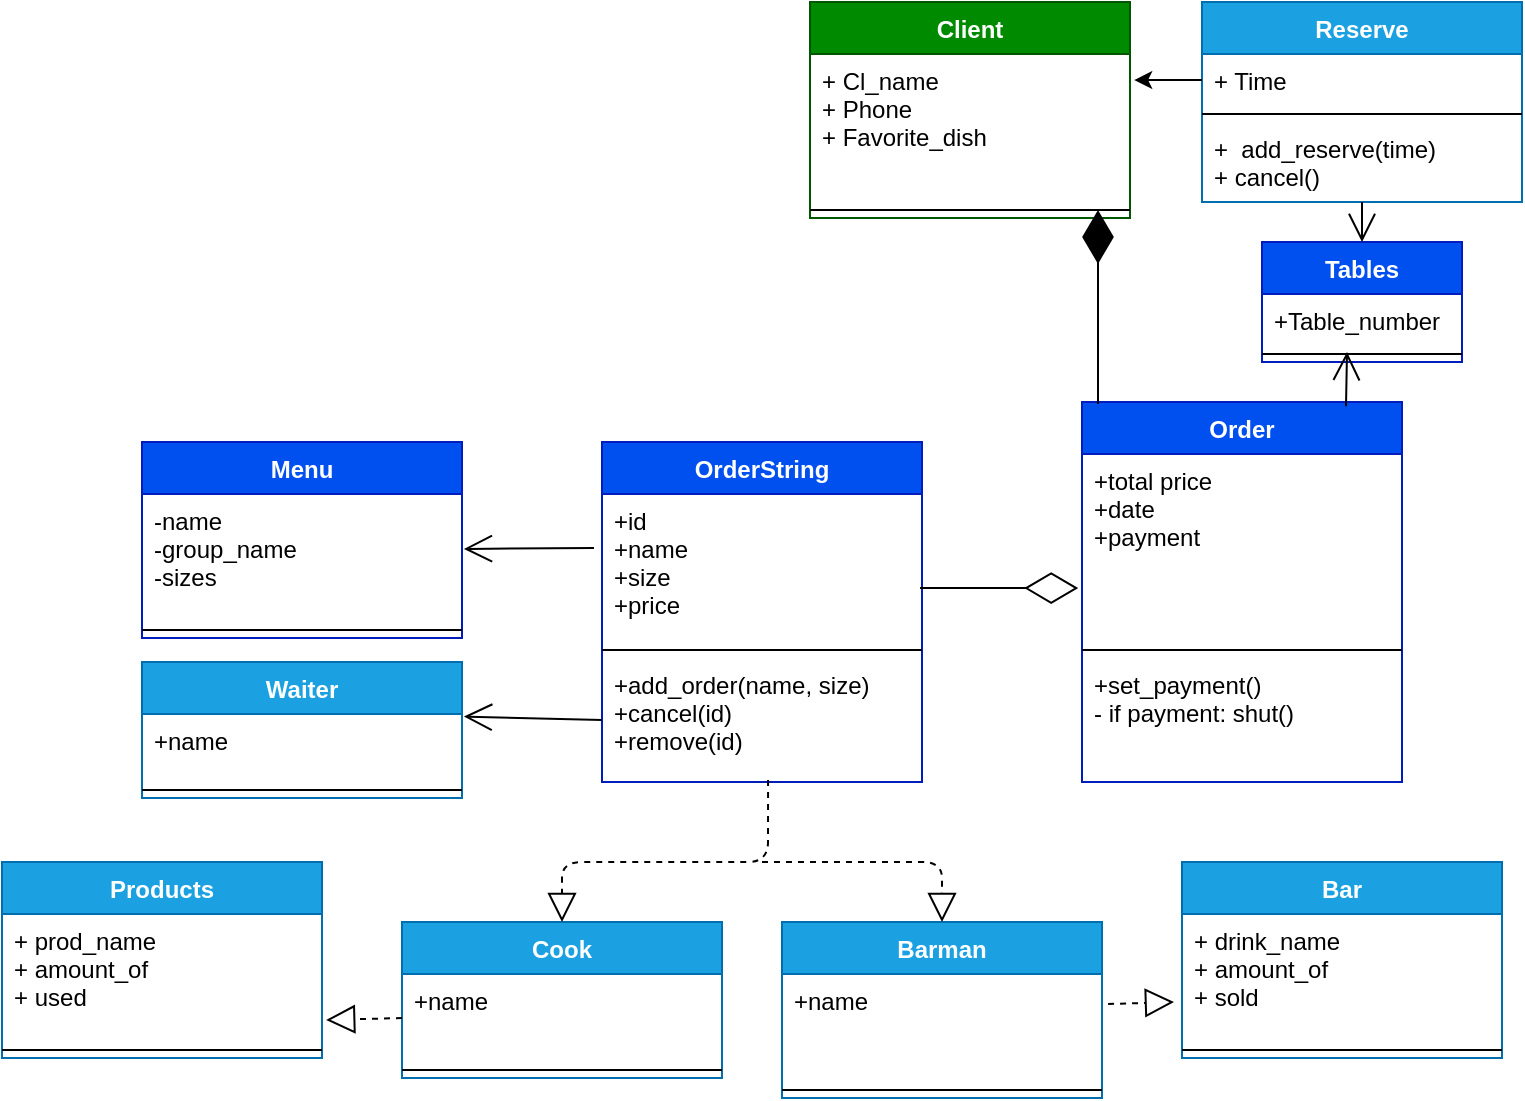 <mxfile version="14.7.4" type="embed"><diagram id="23iRSUPoRavnBvh4doch" name="Page-1"><mxGraphModel dx="1176" dy="505" grid="1" gridSize="10" guides="1" tooltips="1" connect="1" arrows="1" fold="1" page="1" pageScale="1" pageWidth="827" pageHeight="1169" math="0" shadow="0"><root><mxCell id="0"/><mxCell id="1" parent="0"/><mxCell id="11" value="Menu" style="swimlane;fontStyle=1;align=center;verticalAlign=top;childLayout=stackLayout;horizontal=1;startSize=26;horizontalStack=0;resizeParent=1;resizeParentMax=0;resizeLast=0;collapsible=1;marginBottom=0;fillColor=#0050ef;strokeColor=#001DBC;fontColor=#ffffff;" vertex="1" parent="1"><mxGeometry x="80" y="460" width="160" height="98" as="geometry"/></mxCell><mxCell id="12" value="-name&#10;-group_name&#10;-sizes" style="text;strokeColor=none;fillColor=none;align=left;verticalAlign=top;spacingLeft=4;spacingRight=4;overflow=hidden;rotatable=0;points=[[0,0.5],[1,0.5]];portConstraint=eastwest;" vertex="1" parent="11"><mxGeometry y="26" width="160" height="64" as="geometry"/></mxCell><mxCell id="13" value="" style="line;strokeWidth=1;fillColor=none;align=left;verticalAlign=middle;spacingTop=-1;spacingLeft=3;spacingRight=3;rotatable=0;labelPosition=right;points=[];portConstraint=eastwest;" vertex="1" parent="11"><mxGeometry y="90" width="160" height="8" as="geometry"/></mxCell><mxCell id="24" value="Order" style="swimlane;fontStyle=1;align=center;verticalAlign=top;childLayout=stackLayout;horizontal=1;startSize=26;horizontalStack=0;resizeParent=1;resizeParentMax=0;resizeLast=0;collapsible=1;marginBottom=0;fillColor=#0050ef;strokeColor=#001DBC;fontColor=#ffffff;" vertex="1" parent="1"><mxGeometry x="550" y="440" width="160" height="190" as="geometry"/></mxCell><mxCell id="25" value="+total price&#10;+date&#10;+payment" style="text;strokeColor=none;fillColor=none;align=left;verticalAlign=top;spacingLeft=4;spacingRight=4;overflow=hidden;rotatable=0;points=[[0,0.5],[1,0.5]];portConstraint=eastwest;" vertex="1" parent="24"><mxGeometry y="26" width="160" height="94" as="geometry"/></mxCell><mxCell id="26" value="" style="line;strokeWidth=1;fillColor=none;align=left;verticalAlign=middle;spacingTop=-1;spacingLeft=3;spacingRight=3;rotatable=0;labelPosition=right;points=[];portConstraint=eastwest;" vertex="1" parent="24"><mxGeometry y="120" width="160" height="8" as="geometry"/></mxCell><mxCell id="27" value="+set_payment()&#10;- if payment: shut() " style="text;strokeColor=none;fillColor=none;align=left;verticalAlign=top;spacingLeft=4;spacingRight=4;overflow=hidden;rotatable=0;points=[[0,0.5],[1,0.5]];portConstraint=eastwest;" vertex="1" parent="24"><mxGeometry y="128" width="160" height="62" as="geometry"/></mxCell><mxCell id="32" value="OrderString" style="swimlane;fontStyle=1;align=center;verticalAlign=top;childLayout=stackLayout;horizontal=1;startSize=26;horizontalStack=0;resizeParent=1;resizeParentMax=0;resizeLast=0;collapsible=1;marginBottom=0;fillColor=#0050ef;strokeColor=#001DBC;fontColor=#ffffff;" vertex="1" parent="1"><mxGeometry x="310" y="460" width="160" height="170" as="geometry"/></mxCell><mxCell id="33" value="+id&#10;+name&#10;+size&#10;+price" style="text;strokeColor=none;fillColor=none;align=left;verticalAlign=top;spacingLeft=4;spacingRight=4;overflow=hidden;rotatable=0;points=[[0,0.5],[1,0.5]];portConstraint=eastwest;" vertex="1" parent="32"><mxGeometry y="26" width="160" height="74" as="geometry"/></mxCell><mxCell id="34" value="" style="line;strokeWidth=1;fillColor=none;align=left;verticalAlign=middle;spacingTop=-1;spacingLeft=3;spacingRight=3;rotatable=0;labelPosition=right;points=[];portConstraint=eastwest;" vertex="1" parent="32"><mxGeometry y="100" width="160" height="8" as="geometry"/></mxCell><mxCell id="35" value="+add_order(name, size)&#10;+cancel(id)&#10;+remove(id)" style="text;strokeColor=none;fillColor=none;align=left;verticalAlign=top;spacingLeft=4;spacingRight=4;overflow=hidden;rotatable=0;points=[[0,0.5],[1,0.5]];portConstraint=eastwest;" vertex="1" parent="32"><mxGeometry y="108" width="160" height="62" as="geometry"/></mxCell><mxCell id="38" value="Waiter" style="swimlane;fontStyle=1;align=center;verticalAlign=top;childLayout=stackLayout;horizontal=1;startSize=26;horizontalStack=0;resizeParent=1;resizeParentMax=0;resizeLast=0;collapsible=1;marginBottom=0;fillColor=#1ba1e2;strokeColor=#006EAF;fontColor=#ffffff;" vertex="1" parent="1"><mxGeometry x="80" y="570" width="160" height="68" as="geometry"/></mxCell><mxCell id="39" value="+name" style="text;strokeColor=none;fillColor=none;align=left;verticalAlign=top;spacingLeft=4;spacingRight=4;overflow=hidden;rotatable=0;points=[[0,0.5],[1,0.5]];portConstraint=eastwest;" vertex="1" parent="38"><mxGeometry y="26" width="160" height="34" as="geometry"/></mxCell><mxCell id="40" value="" style="line;strokeWidth=1;fillColor=none;align=left;verticalAlign=middle;spacingTop=-1;spacingLeft=3;spacingRight=3;rotatable=0;labelPosition=right;points=[];portConstraint=eastwest;" vertex="1" parent="38"><mxGeometry y="60" width="160" height="8" as="geometry"/></mxCell><mxCell id="44" value="" style="endArrow=open;endFill=1;endSize=12;html=1;exitX=0;exitY=0.5;exitDx=0;exitDy=0;entryX=1.006;entryY=0.037;entryDx=0;entryDy=0;entryPerimeter=0;" edge="1" parent="1" source="35" target="39"><mxGeometry width="160" relative="1" as="geometry"><mxPoint x="340" y="420" as="sourcePoint"/><mxPoint x="310" y="429" as="targetPoint"/></mxGeometry></mxCell><mxCell id="53" value="Client" style="swimlane;fontStyle=1;align=center;verticalAlign=top;childLayout=stackLayout;horizontal=1;startSize=26;horizontalStack=0;resizeParent=1;resizeParentMax=0;resizeLast=0;collapsible=1;marginBottom=0;fillColor=#008a00;strokeColor=#005700;fontColor=#ffffff;" vertex="1" parent="1"><mxGeometry x="414" y="240" width="160" height="108" as="geometry"/></mxCell><mxCell id="54" value="+ Cl_name&#10;+ Phone&#10;+ Favorite_dish" style="text;strokeColor=none;fillColor=none;align=left;verticalAlign=top;spacingLeft=4;spacingRight=4;overflow=hidden;rotatable=0;points=[[0,0.5],[1,0.5]];portConstraint=eastwest;" vertex="1" parent="53"><mxGeometry y="26" width="160" height="74" as="geometry"/></mxCell><mxCell id="55" value="" style="line;strokeWidth=1;fillColor=none;align=left;verticalAlign=middle;spacingTop=-1;spacingLeft=3;spacingRight=3;rotatable=0;labelPosition=right;points=[];portConstraint=eastwest;" vertex="1" parent="53"><mxGeometry y="100" width="160" height="8" as="geometry"/></mxCell><mxCell id="57" value="Tables" style="swimlane;fontStyle=1;align=center;verticalAlign=top;childLayout=stackLayout;horizontal=1;startSize=26;horizontalStack=0;resizeParent=1;resizeParentMax=0;resizeLast=0;collapsible=1;marginBottom=0;fillColor=#0050ef;strokeColor=#001DBC;fontColor=#ffffff;" vertex="1" parent="1"><mxGeometry x="640" y="360" width="100" height="60" as="geometry"/></mxCell><mxCell id="58" value="+Table_number" style="text;strokeColor=none;fillColor=none;align=left;verticalAlign=top;spacingLeft=4;spacingRight=4;overflow=hidden;rotatable=0;points=[[0,0.5],[1,0.5]];portConstraint=eastwest;" vertex="1" parent="57"><mxGeometry y="26" width="100" height="26" as="geometry"/></mxCell><mxCell id="59" value="" style="line;strokeWidth=1;fillColor=none;align=left;verticalAlign=middle;spacingTop=-1;spacingLeft=3;spacingRight=3;rotatable=0;labelPosition=right;points=[];portConstraint=eastwest;" vertex="1" parent="57"><mxGeometry y="52" width="100" height="8" as="geometry"/></mxCell><mxCell id="70" value="Reserve" style="swimlane;fontStyle=1;align=center;verticalAlign=top;childLayout=stackLayout;horizontal=1;startSize=26;horizontalStack=0;resizeParent=1;resizeParentMax=0;resizeLast=0;collapsible=1;marginBottom=0;fillColor=#1ba1e2;strokeColor=#006EAF;fontColor=#ffffff;" vertex="1" parent="1"><mxGeometry x="610" y="240" width="160" height="100" as="geometry"/></mxCell><mxCell id="71" value="+ Time" style="text;strokeColor=none;fillColor=none;align=left;verticalAlign=top;spacingLeft=4;spacingRight=4;overflow=hidden;rotatable=0;points=[[0,0.5],[1,0.5]];portConstraint=eastwest;" vertex="1" parent="70"><mxGeometry y="26" width="160" height="26" as="geometry"/></mxCell><mxCell id="72" value="" style="line;strokeWidth=1;fillColor=none;align=left;verticalAlign=middle;spacingTop=-1;spacingLeft=3;spacingRight=3;rotatable=0;labelPosition=right;points=[];portConstraint=eastwest;" vertex="1" parent="70"><mxGeometry y="52" width="160" height="8" as="geometry"/></mxCell><mxCell id="73" value="+  add_reserve(time)&#10;+ cancel()" style="text;strokeColor=none;fillColor=none;align=left;verticalAlign=top;spacingLeft=4;spacingRight=4;overflow=hidden;rotatable=0;points=[[0,0.5],[1,0.5]];portConstraint=eastwest;" vertex="1" parent="70"><mxGeometry y="60" width="160" height="40" as="geometry"/></mxCell><mxCell id="37" value="" style="endArrow=diamondThin;endFill=0;endSize=24;html=1;entryX=-0.012;entryY=0.713;entryDx=0;entryDy=0;entryPerimeter=0;exitX=0.994;exitY=0.635;exitDx=0;exitDy=0;exitPerimeter=0;" edge="1" parent="1" source="33" target="25"><mxGeometry width="160" relative="1" as="geometry"><mxPoint x="580" y="410" as="sourcePoint"/><mxPoint x="570" y="516.5" as="targetPoint"/></mxGeometry></mxCell><mxCell id="74" value="" style="endArrow=open;endFill=1;endSize=12;html=1;entryX=0.5;entryY=0;entryDx=0;entryDy=0;exitX=0.5;exitY=1;exitDx=0;exitDy=0;exitPerimeter=0;" edge="1" parent="1" source="73" target="57"><mxGeometry width="160" relative="1" as="geometry"><mxPoint x="690" y="250" as="sourcePoint"/><mxPoint x="850" y="250" as="targetPoint"/></mxGeometry></mxCell><mxCell id="75" value="" style="endArrow=open;endFill=1;endSize=12;html=1;entryX=0.425;entryY=1.115;entryDx=0;entryDy=0;entryPerimeter=0;exitX=0.825;exitY=0.011;exitDx=0;exitDy=0;exitPerimeter=0;" edge="1" parent="1" source="24" target="58"><mxGeometry width="160" relative="1" as="geometry"><mxPoint x="674" y="440" as="sourcePoint"/><mxPoint x="500" y="320" as="targetPoint"/></mxGeometry></mxCell><mxCell id="76" value="" style="endArrow=diamondThin;endFill=1;endSize=24;html=1;exitX=0.05;exitY=0.005;exitDx=0;exitDy=0;exitPerimeter=0;entryX=0.9;entryY=0.5;entryDx=0;entryDy=0;entryPerimeter=0;" edge="1" parent="1" source="24" target="55"><mxGeometry width="160" relative="1" as="geometry"><mxPoint x="340" y="320" as="sourcePoint"/><mxPoint x="500" y="320" as="targetPoint"/></mxGeometry></mxCell><mxCell id="77" value="Cook" style="swimlane;fontStyle=1;align=center;verticalAlign=top;childLayout=stackLayout;horizontal=1;startSize=26;horizontalStack=0;resizeParent=1;resizeParentMax=0;resizeLast=0;collapsible=1;marginBottom=0;fillColor=#1ba1e2;strokeColor=#006EAF;fontColor=#ffffff;" vertex="1" parent="1"><mxGeometry x="210" y="700" width="160" height="78" as="geometry"/></mxCell><mxCell id="78" value="+name" style="text;strokeColor=none;fillColor=none;align=left;verticalAlign=top;spacingLeft=4;spacingRight=4;overflow=hidden;rotatable=0;points=[[0,0.5],[1,0.5]];portConstraint=eastwest;" vertex="1" parent="77"><mxGeometry y="26" width="160" height="44" as="geometry"/></mxCell><mxCell id="79" value="" style="line;strokeWidth=1;fillColor=none;align=left;verticalAlign=middle;spacingTop=-1;spacingLeft=3;spacingRight=3;rotatable=0;labelPosition=right;points=[];portConstraint=eastwest;" vertex="1" parent="77"><mxGeometry y="70" width="160" height="8" as="geometry"/></mxCell><mxCell id="81" value="Barman" style="swimlane;fontStyle=1;align=center;verticalAlign=top;childLayout=stackLayout;horizontal=1;startSize=26;horizontalStack=0;resizeParent=1;resizeParentMax=0;resizeLast=0;collapsible=1;marginBottom=0;fillColor=#1ba1e2;strokeColor=#006EAF;fontColor=#ffffff;" vertex="1" parent="1"><mxGeometry x="400" y="700" width="160" height="88" as="geometry"/></mxCell><mxCell id="82" value="+name" style="text;strokeColor=none;fillColor=none;align=left;verticalAlign=top;spacingLeft=4;spacingRight=4;overflow=hidden;rotatable=0;points=[[0,0.5],[1,0.5]];portConstraint=eastwest;" vertex="1" parent="81"><mxGeometry y="26" width="160" height="54" as="geometry"/></mxCell><mxCell id="83" value="" style="line;strokeWidth=1;fillColor=none;align=left;verticalAlign=middle;spacingTop=-1;spacingLeft=3;spacingRight=3;rotatable=0;labelPosition=right;points=[];portConstraint=eastwest;" vertex="1" parent="81"><mxGeometry y="80" width="160" height="8" as="geometry"/></mxCell><mxCell id="86" value="" style="text;strokeColor=none;fillColor=none;align=left;verticalAlign=middle;spacingTop=-1;spacingLeft=4;spacingRight=4;rotatable=0;labelPosition=right;points=[];portConstraint=eastwest;" vertex="1" parent="1"><mxGeometry x="410" y="520" width="20" height="14" as="geometry"/></mxCell><mxCell id="89" value="" style="endArrow=block;dashed=1;endFill=0;endSize=12;html=1;exitX=0.519;exitY=0.984;exitDx=0;exitDy=0;exitPerimeter=0;entryX=0.5;entryY=0;entryDx=0;entryDy=0;" edge="1" parent="1" source="35" target="77"><mxGeometry width="160" relative="1" as="geometry"><mxPoint x="340" y="580" as="sourcePoint"/><mxPoint x="400" y="670" as="targetPoint"/><Array as="points"><mxPoint x="393" y="670"/><mxPoint x="290" y="670"/></Array></mxGeometry></mxCell><mxCell id="90" value="" style="endArrow=block;dashed=1;endFill=0;endSize=12;html=1;entryX=0.5;entryY=0;entryDx=0;entryDy=0;" edge="1" parent="1" target="81"><mxGeometry width="160" relative="1" as="geometry"><mxPoint x="390" y="670" as="sourcePoint"/><mxPoint x="500" y="580" as="targetPoint"/><Array as="points"><mxPoint x="480" y="670"/></Array></mxGeometry></mxCell><mxCell id="96" style="edgeStyle=orthogonalEdgeStyle;rounded=0;orthogonalLoop=1;jettySize=auto;html=1;exitX=0;exitY=0.5;exitDx=0;exitDy=0;entryX=1.013;entryY=0.176;entryDx=0;entryDy=0;entryPerimeter=0;" edge="1" parent="1" source="71" target="54"><mxGeometry relative="1" as="geometry"/></mxCell><mxCell id="97" value="Products" style="swimlane;fontStyle=1;align=center;verticalAlign=top;childLayout=stackLayout;horizontal=1;startSize=26;horizontalStack=0;resizeParent=1;resizeParentMax=0;resizeLast=0;collapsible=1;marginBottom=0;fillColor=#1ba1e2;strokeColor=#006EAF;fontColor=#ffffff;" vertex="1" parent="1"><mxGeometry x="10" y="670" width="160" height="98" as="geometry"/></mxCell><mxCell id="98" value="+ prod_name&#10;+ amount_of&#10;+ used" style="text;strokeColor=none;fillColor=none;align=left;verticalAlign=top;spacingLeft=4;spacingRight=4;overflow=hidden;rotatable=0;points=[[0,0.5],[1,0.5]];portConstraint=eastwest;" vertex="1" parent="97"><mxGeometry y="26" width="160" height="64" as="geometry"/></mxCell><mxCell id="99" value="" style="line;strokeWidth=1;fillColor=none;align=left;verticalAlign=middle;spacingTop=-1;spacingLeft=3;spacingRight=3;rotatable=0;labelPosition=right;points=[];portConstraint=eastwest;" vertex="1" parent="97"><mxGeometry y="90" width="160" height="8" as="geometry"/></mxCell><mxCell id="101" value="Bar" style="swimlane;fontStyle=1;align=center;verticalAlign=top;childLayout=stackLayout;horizontal=1;startSize=26;horizontalStack=0;resizeParent=1;resizeParentMax=0;resizeLast=0;collapsible=1;marginBottom=0;fillColor=#1ba1e2;strokeColor=#006EAF;fontColor=#ffffff;" vertex="1" parent="1"><mxGeometry x="600" y="670" width="160" height="98" as="geometry"/></mxCell><mxCell id="102" value="+ drink_name&#10;+ amount_of&#10;+ sold&#10;" style="text;strokeColor=none;fillColor=none;align=left;verticalAlign=top;spacingLeft=4;spacingRight=4;overflow=hidden;rotatable=0;points=[[0,0.5],[1,0.5]];portConstraint=eastwest;" vertex="1" parent="101"><mxGeometry y="26" width="160" height="64" as="geometry"/></mxCell><mxCell id="103" value="" style="line;strokeWidth=1;fillColor=none;align=left;verticalAlign=middle;spacingTop=-1;spacingLeft=3;spacingRight=3;rotatable=0;labelPosition=right;points=[];portConstraint=eastwest;" vertex="1" parent="101"><mxGeometry y="90" width="160" height="8" as="geometry"/></mxCell><mxCell id="105" value="" style="endArrow=block;dashed=1;endFill=0;endSize=12;html=1;exitX=0;exitY=0.5;exitDx=0;exitDy=0;entryX=1.013;entryY=0.828;entryDx=0;entryDy=0;entryPerimeter=0;" edge="1" parent="1" source="78" target="98"><mxGeometry width="160" relative="1" as="geometry"><mxPoint x="230" y="800" as="sourcePoint"/><mxPoint x="390" y="800" as="targetPoint"/></mxGeometry></mxCell><mxCell id="106" value="" style="endArrow=block;dashed=1;endFill=0;endSize=12;html=1;exitX=1.019;exitY=0.278;exitDx=0;exitDy=0;entryX=-0.025;entryY=0.688;entryDx=0;entryDy=0;entryPerimeter=0;exitPerimeter=0;" edge="1" parent="1" source="82" target="102"><mxGeometry width="160" relative="1" as="geometry"><mxPoint x="440" y="800" as="sourcePoint"/><mxPoint x="600" y="800" as="targetPoint"/></mxGeometry></mxCell><mxCell id="52" value="" style="endArrow=open;endFill=1;endSize=12;html=1;entryX=1.006;entryY=0.429;entryDx=0;entryDy=0;entryPerimeter=0;exitX=-0.025;exitY=0.365;exitDx=0;exitDy=0;exitPerimeter=0;" edge="1" parent="1" source="33" target="12"><mxGeometry width="160" relative="1" as="geometry"><mxPoint x="310" y="530" as="sourcePoint"/><mxPoint x="470" y="530" as="targetPoint"/></mxGeometry></mxCell></root></mxGraphModel></diagram></mxfile>